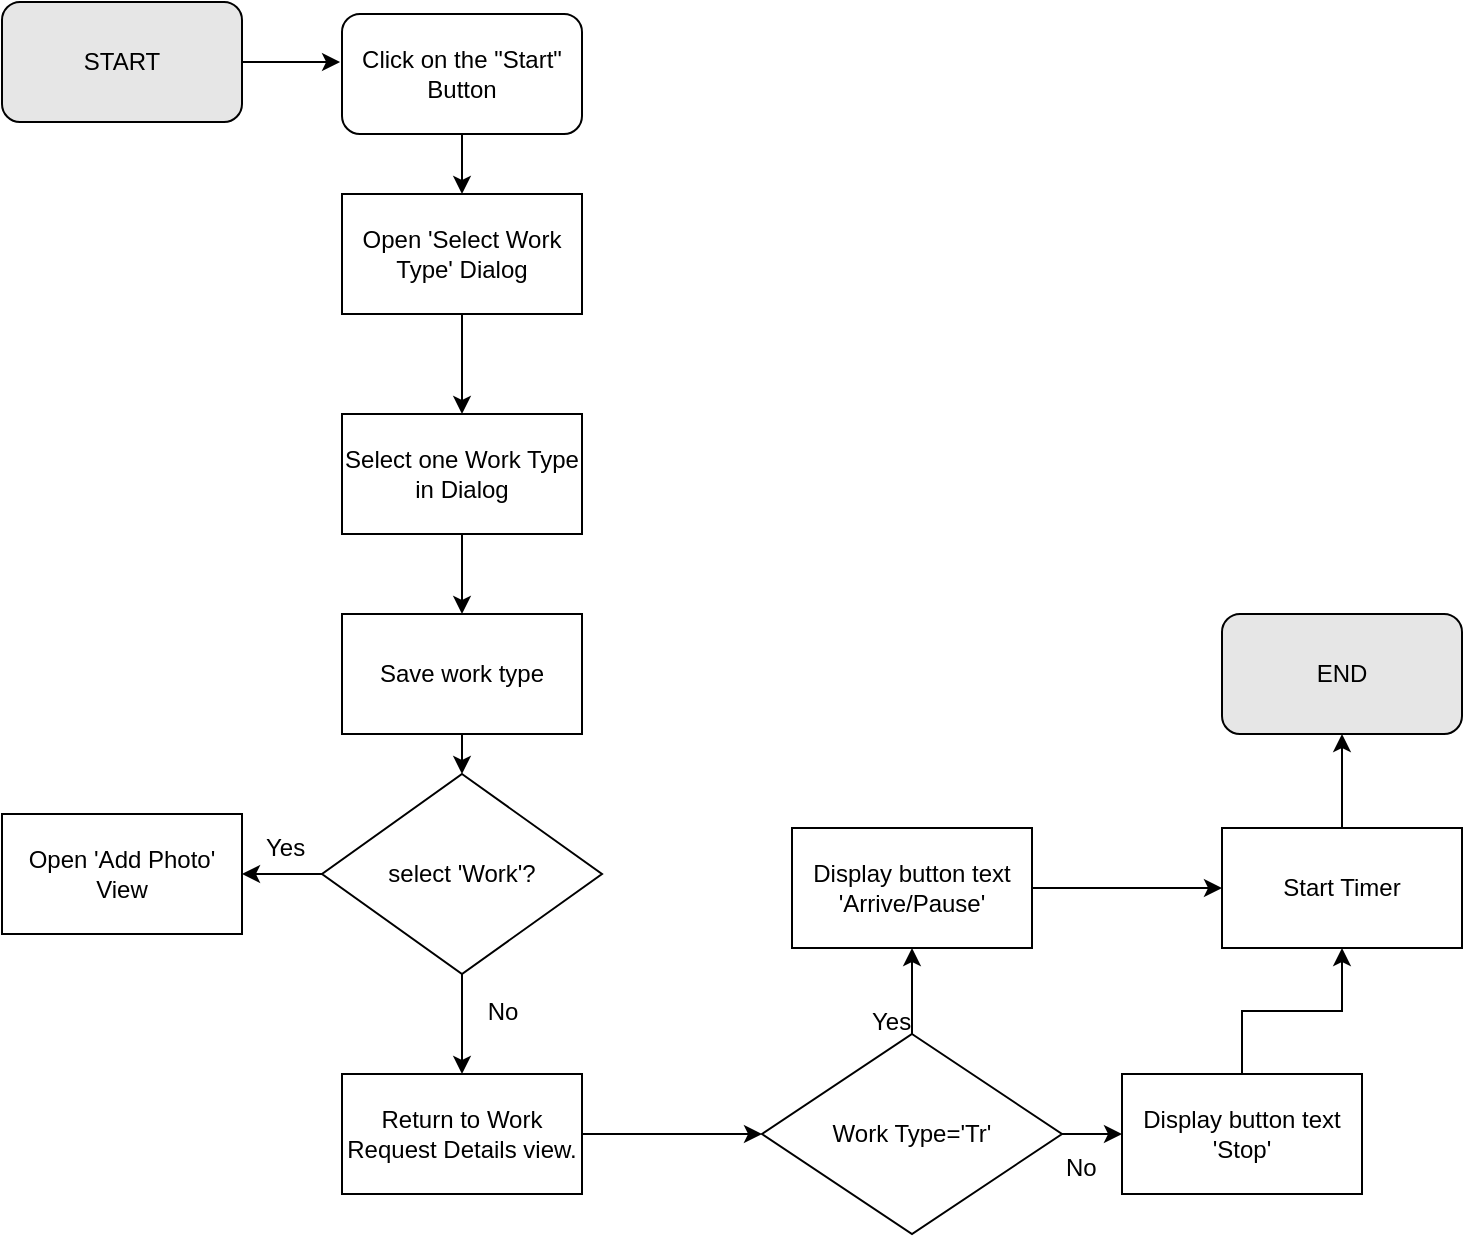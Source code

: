 <mxfile version="10.8.0" type="github"><diagram id="_foeGJOlCpMjxhrFcQoR" name="Page-1"><mxGraphModel dx="1394" dy="764" grid="1" gridSize="10" guides="1" tooltips="1" connect="1" arrows="1" fold="1" page="1" pageScale="1" pageWidth="850" pageHeight="1100" math="0" shadow="0"><root><mxCell id="0"/><mxCell id="1" parent="0"/><mxCell id="qhwPHs95K6DO7nDTegRu-3" style="edgeStyle=orthogonalEdgeStyle;rounded=0;orthogonalLoop=1;jettySize=auto;html=1;exitX=1;exitY=0.5;exitDx=0;exitDy=0;entryX=-0.008;entryY=0.4;entryDx=0;entryDy=0;entryPerimeter=0;" edge="1" parent="1" source="qhwPHs95K6DO7nDTegRu-1" target="qhwPHs95K6DO7nDTegRu-37"><mxGeometry relative="1" as="geometry"/></mxCell><mxCell id="qhwPHs95K6DO7nDTegRu-1" value="START" style="rounded=1;whiteSpace=wrap;html=1;fillColor=#E6E6E6;" vertex="1" parent="1"><mxGeometry x="20" y="154" width="120" height="60" as="geometry"/></mxCell><mxCell id="qhwPHs95K6DO7nDTegRu-5" style="edgeStyle=orthogonalEdgeStyle;rounded=0;orthogonalLoop=1;jettySize=auto;html=1;exitX=0.5;exitY=1;exitDx=0;exitDy=0;entryX=0.5;entryY=0;entryDx=0;entryDy=0;" edge="1" parent="1" source="qhwPHs95K6DO7nDTegRu-2" target="qhwPHs95K6DO7nDTegRu-4"><mxGeometry relative="1" as="geometry"/></mxCell><mxCell id="qhwPHs95K6DO7nDTegRu-2" value="Open 'Select Work Type' Dialog" style="rounded=0;whiteSpace=wrap;html=1;" vertex="1" parent="1"><mxGeometry x="190" y="250" width="120" height="60" as="geometry"/></mxCell><mxCell id="qhwPHs95K6DO7nDTegRu-21" style="edgeStyle=orthogonalEdgeStyle;rounded=0;orthogonalLoop=1;jettySize=auto;html=1;exitX=0.5;exitY=1;exitDx=0;exitDy=0;entryX=0.5;entryY=0;entryDx=0;entryDy=0;" edge="1" parent="1" source="qhwPHs95K6DO7nDTegRu-4" target="qhwPHs95K6DO7nDTegRu-20"><mxGeometry relative="1" as="geometry"/></mxCell><mxCell id="qhwPHs95K6DO7nDTegRu-4" value="Select one Work Type in Dialog&lt;br&gt;" style="rounded=0;whiteSpace=wrap;html=1;" vertex="1" parent="1"><mxGeometry x="190" y="360" width="120" height="60" as="geometry"/></mxCell><mxCell id="qhwPHs95K6DO7nDTegRu-8" value="" style="edgeStyle=orthogonalEdgeStyle;rounded=0;orthogonalLoop=1;jettySize=auto;html=1;" edge="1" parent="1" source="qhwPHs95K6DO7nDTegRu-6" target="qhwPHs95K6DO7nDTegRu-16"><mxGeometry relative="1" as="geometry"><mxPoint x="130" y="590" as="targetPoint"/></mxGeometry></mxCell><mxCell id="qhwPHs95K6DO7nDTegRu-11" value="" style="edgeStyle=orthogonalEdgeStyle;rounded=0;orthogonalLoop=1;jettySize=auto;html=1;entryX=0.5;entryY=0;entryDx=0;entryDy=0;" edge="1" parent="1" source="qhwPHs95K6DO7nDTegRu-6" target="qhwPHs95K6DO7nDTegRu-15"><mxGeometry relative="1" as="geometry"><mxPoint x="250" y="720" as="targetPoint"/></mxGeometry></mxCell><mxCell id="qhwPHs95K6DO7nDTegRu-13" value="No" style="text;html=1;resizable=0;points=[];align=center;verticalAlign=middle;labelBackgroundColor=#ffffff;" vertex="1" connectable="0" parent="qhwPHs95K6DO7nDTegRu-11"><mxGeometry x="-0.25" y="1" relative="1" as="geometry"><mxPoint x="19" as="offset"/></mxGeometry></mxCell><mxCell id="qhwPHs95K6DO7nDTegRu-6" value="select 'Work'?" style="rhombus;whiteSpace=wrap;html=1;" vertex="1" parent="1"><mxGeometry x="180" y="540" width="140" height="100" as="geometry"/></mxCell><mxCell id="qhwPHs95K6DO7nDTegRu-9" value="Yes" style="text;html=1;resizable=0;points=[];autosize=1;align=left;verticalAlign=top;spacingTop=-4;" vertex="1" parent="1"><mxGeometry x="150" y="567" width="40" height="20" as="geometry"/></mxCell><mxCell id="qhwPHs95K6DO7nDTegRu-24" style="edgeStyle=orthogonalEdgeStyle;rounded=0;orthogonalLoop=1;jettySize=auto;html=1;exitX=1;exitY=0.5;exitDx=0;exitDy=0;" edge="1" parent="1" source="qhwPHs95K6DO7nDTegRu-15" target="qhwPHs95K6DO7nDTegRu-23"><mxGeometry relative="1" as="geometry"/></mxCell><mxCell id="qhwPHs95K6DO7nDTegRu-15" value="Return to Work Request Details view." style="rounded=0;whiteSpace=wrap;html=1;" vertex="1" parent="1"><mxGeometry x="190" y="690" width="120" height="60" as="geometry"/></mxCell><mxCell id="qhwPHs95K6DO7nDTegRu-16" value="Open 'Add Photo' View" style="rounded=0;whiteSpace=wrap;html=1;" vertex="1" parent="1"><mxGeometry x="20" y="560" width="120" height="60" as="geometry"/></mxCell><mxCell id="qhwPHs95K6DO7nDTegRu-22" style="edgeStyle=orthogonalEdgeStyle;rounded=0;orthogonalLoop=1;jettySize=auto;html=1;exitX=0.5;exitY=1;exitDx=0;exitDy=0;entryX=0.5;entryY=0;entryDx=0;entryDy=0;" edge="1" parent="1" source="qhwPHs95K6DO7nDTegRu-20" target="qhwPHs95K6DO7nDTegRu-6"><mxGeometry relative="1" as="geometry"/></mxCell><mxCell id="qhwPHs95K6DO7nDTegRu-20" value="Save work type" style="rounded=0;whiteSpace=wrap;html=1;" vertex="1" parent="1"><mxGeometry x="190" y="460" width="120" height="60" as="geometry"/></mxCell><mxCell id="qhwPHs95K6DO7nDTegRu-29" style="edgeStyle=orthogonalEdgeStyle;rounded=0;orthogonalLoop=1;jettySize=auto;html=1;exitX=0.5;exitY=0;exitDx=0;exitDy=0;entryX=0.5;entryY=1;entryDx=0;entryDy=0;" edge="1" parent="1" source="qhwPHs95K6DO7nDTegRu-23" target="qhwPHs95K6DO7nDTegRu-28"><mxGeometry relative="1" as="geometry"/></mxCell><mxCell id="qhwPHs95K6DO7nDTegRu-32" style="edgeStyle=orthogonalEdgeStyle;rounded=0;orthogonalLoop=1;jettySize=auto;html=1;exitX=1;exitY=0.5;exitDx=0;exitDy=0;entryX=0;entryY=0.5;entryDx=0;entryDy=0;" edge="1" parent="1" source="qhwPHs95K6DO7nDTegRu-23" target="qhwPHs95K6DO7nDTegRu-31"><mxGeometry relative="1" as="geometry"/></mxCell><mxCell id="qhwPHs95K6DO7nDTegRu-23" value="Work Type='Tr'" style="rhombus;whiteSpace=wrap;html=1;" vertex="1" parent="1"><mxGeometry x="400" y="670" width="150" height="100" as="geometry"/></mxCell><mxCell id="qhwPHs95K6DO7nDTegRu-40" style="edgeStyle=orthogonalEdgeStyle;rounded=0;orthogonalLoop=1;jettySize=auto;html=1;exitX=1;exitY=0.5;exitDx=0;exitDy=0;entryX=0;entryY=0.5;entryDx=0;entryDy=0;" edge="1" parent="1" source="qhwPHs95K6DO7nDTegRu-28" target="qhwPHs95K6DO7nDTegRu-39"><mxGeometry relative="1" as="geometry"/></mxCell><mxCell id="qhwPHs95K6DO7nDTegRu-28" value="Display button text&lt;br&gt;'Arrive/Pause'&lt;br&gt;" style="rounded=0;whiteSpace=wrap;html=1;" vertex="1" parent="1"><mxGeometry x="415" y="567" width="120" height="60" as="geometry"/></mxCell><mxCell id="qhwPHs95K6DO7nDTegRu-30" value="Yes" style="text;html=1;resizable=0;points=[];autosize=1;align=left;verticalAlign=top;spacingTop=-4;" vertex="1" parent="1"><mxGeometry x="453" y="654" width="40" height="20" as="geometry"/></mxCell><mxCell id="qhwPHs95K6DO7nDTegRu-41" style="edgeStyle=orthogonalEdgeStyle;rounded=0;orthogonalLoop=1;jettySize=auto;html=1;exitX=0.5;exitY=0;exitDx=0;exitDy=0;entryX=0.5;entryY=1;entryDx=0;entryDy=0;" edge="1" parent="1" source="qhwPHs95K6DO7nDTegRu-31" target="qhwPHs95K6DO7nDTegRu-39"><mxGeometry relative="1" as="geometry"/></mxCell><mxCell id="qhwPHs95K6DO7nDTegRu-31" value="Display button text&lt;br&gt;'Stop'&lt;br&gt;" style="rounded=0;whiteSpace=wrap;html=1;" vertex="1" parent="1"><mxGeometry x="580" y="690" width="120" height="60" as="geometry"/></mxCell><mxCell id="qhwPHs95K6DO7nDTegRu-33" value="No" style="text;html=1;resizable=0;points=[];autosize=1;align=left;verticalAlign=top;spacingTop=-4;" vertex="1" parent="1"><mxGeometry x="550" y="727" width="30" height="20" as="geometry"/></mxCell><mxCell id="qhwPHs95K6DO7nDTegRu-38" style="edgeStyle=orthogonalEdgeStyle;rounded=0;orthogonalLoop=1;jettySize=auto;html=1;exitX=0.5;exitY=1;exitDx=0;exitDy=0;entryX=0.5;entryY=0;entryDx=0;entryDy=0;" edge="1" parent="1" source="qhwPHs95K6DO7nDTegRu-37" target="qhwPHs95K6DO7nDTegRu-2"><mxGeometry relative="1" as="geometry"/></mxCell><mxCell id="qhwPHs95K6DO7nDTegRu-37" value="&lt;span&gt;Click on the &quot;Start&quot; Button&lt;/span&gt;" style="rounded=1;whiteSpace=wrap;html=1;" vertex="1" parent="1"><mxGeometry x="190" y="160" width="120" height="60" as="geometry"/></mxCell><mxCell id="qhwPHs95K6DO7nDTegRu-43" style="edgeStyle=orthogonalEdgeStyle;rounded=0;orthogonalLoop=1;jettySize=auto;html=1;exitX=0.5;exitY=0;exitDx=0;exitDy=0;" edge="1" parent="1" source="qhwPHs95K6DO7nDTegRu-39" target="qhwPHs95K6DO7nDTegRu-42"><mxGeometry relative="1" as="geometry"/></mxCell><mxCell id="qhwPHs95K6DO7nDTegRu-39" value="Start Timer" style="rounded=0;whiteSpace=wrap;html=1;" vertex="1" parent="1"><mxGeometry x="630" y="567" width="120" height="60" as="geometry"/></mxCell><mxCell id="qhwPHs95K6DO7nDTegRu-42" value="END" style="rounded=1;whiteSpace=wrap;html=1;fillColor=#E6E6E6;" vertex="1" parent="1"><mxGeometry x="630" y="460" width="120" height="60" as="geometry"/></mxCell></root></mxGraphModel></diagram></mxfile>